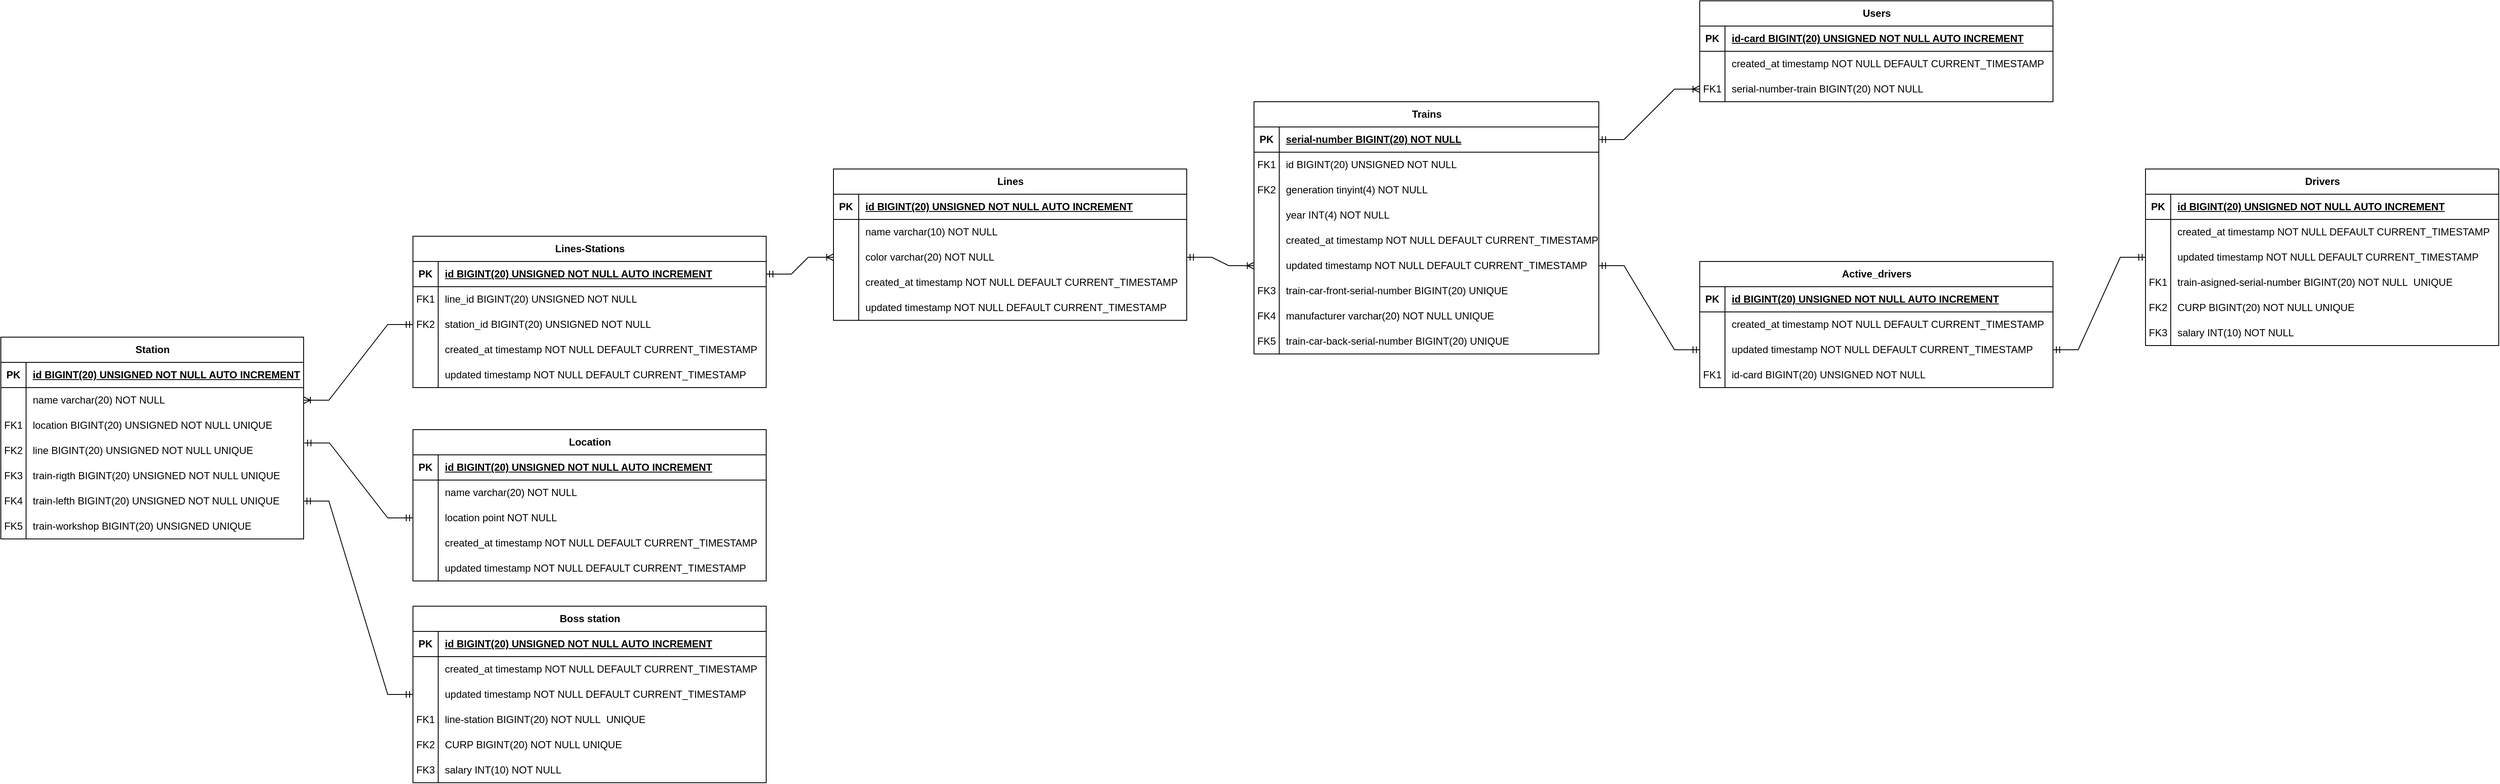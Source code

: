 <mxfile version="22.1.11" type="github">
  <diagram name="Page-1" id="wdFK_IeSSNGySFY0wnrP">
    <mxGraphModel dx="4647" dy="677" grid="1" gridSize="10" guides="1" tooltips="1" connect="1" arrows="1" fold="1" page="1" pageScale="1" pageWidth="850" pageHeight="1100" math="0" shadow="0">
      <root>
        <mxCell id="0" />
        <mxCell id="1" parent="0" />
        <mxCell id="CCKvn8itPLM0N_DN7as_-1" value="Lines" style="shape=table;startSize=30;container=1;collapsible=1;childLayout=tableLayout;fixedRows=1;rowLines=0;fontStyle=1;align=center;resizeLast=1;html=1;" parent="1" vertex="1">
          <mxGeometry x="-1720" y="210" width="420" height="180" as="geometry" />
        </mxCell>
        <mxCell id="CCKvn8itPLM0N_DN7as_-2" value="" style="shape=tableRow;horizontal=0;startSize=0;swimlaneHead=0;swimlaneBody=0;fillColor=none;collapsible=0;dropTarget=0;points=[[0,0.5],[1,0.5]];portConstraint=eastwest;top=0;left=0;right=0;bottom=1;" parent="CCKvn8itPLM0N_DN7as_-1" vertex="1">
          <mxGeometry y="30" width="420" height="30" as="geometry" />
        </mxCell>
        <mxCell id="CCKvn8itPLM0N_DN7as_-3" value="PK" style="shape=partialRectangle;connectable=0;fillColor=none;top=0;left=0;bottom=0;right=0;fontStyle=1;overflow=hidden;whiteSpace=wrap;html=1;" parent="CCKvn8itPLM0N_DN7as_-2" vertex="1">
          <mxGeometry width="30" height="30" as="geometry">
            <mxRectangle width="30" height="30" as="alternateBounds" />
          </mxGeometry>
        </mxCell>
        <mxCell id="CCKvn8itPLM0N_DN7as_-4" value="id BIGINT(20) UNSIGNED NOT NULL AUTO INCREMENT" style="shape=partialRectangle;connectable=0;fillColor=none;top=0;left=0;bottom=0;right=0;align=left;spacingLeft=6;fontStyle=5;overflow=hidden;whiteSpace=wrap;html=1;" parent="CCKvn8itPLM0N_DN7as_-2" vertex="1">
          <mxGeometry x="30" width="390" height="30" as="geometry">
            <mxRectangle width="390" height="30" as="alternateBounds" />
          </mxGeometry>
        </mxCell>
        <mxCell id="CCKvn8itPLM0N_DN7as_-5" value="" style="shape=tableRow;horizontal=0;startSize=0;swimlaneHead=0;swimlaneBody=0;fillColor=none;collapsible=0;dropTarget=0;points=[[0,0.5],[1,0.5]];portConstraint=eastwest;top=0;left=0;right=0;bottom=0;" parent="CCKvn8itPLM0N_DN7as_-1" vertex="1">
          <mxGeometry y="60" width="420" height="30" as="geometry" />
        </mxCell>
        <mxCell id="CCKvn8itPLM0N_DN7as_-6" value="" style="shape=partialRectangle;connectable=0;fillColor=none;top=0;left=0;bottom=0;right=0;editable=1;overflow=hidden;whiteSpace=wrap;html=1;" parent="CCKvn8itPLM0N_DN7as_-5" vertex="1">
          <mxGeometry width="30" height="30" as="geometry">
            <mxRectangle width="30" height="30" as="alternateBounds" />
          </mxGeometry>
        </mxCell>
        <mxCell id="CCKvn8itPLM0N_DN7as_-7" value="name varchar(10) NOT NULL" style="shape=partialRectangle;connectable=0;fillColor=none;top=0;left=0;bottom=0;right=0;align=left;spacingLeft=6;overflow=hidden;whiteSpace=wrap;html=1;" parent="CCKvn8itPLM0N_DN7as_-5" vertex="1">
          <mxGeometry x="30" width="390" height="30" as="geometry">
            <mxRectangle width="390" height="30" as="alternateBounds" />
          </mxGeometry>
        </mxCell>
        <mxCell id="CCKvn8itPLM0N_DN7as_-14" value="" style="shape=tableRow;horizontal=0;startSize=0;swimlaneHead=0;swimlaneBody=0;fillColor=none;collapsible=0;dropTarget=0;points=[[0,0.5],[1,0.5]];portConstraint=eastwest;top=0;left=0;right=0;bottom=0;" parent="CCKvn8itPLM0N_DN7as_-1" vertex="1">
          <mxGeometry y="90" width="420" height="30" as="geometry" />
        </mxCell>
        <mxCell id="CCKvn8itPLM0N_DN7as_-15" value="" style="shape=partialRectangle;connectable=0;fillColor=none;top=0;left=0;bottom=0;right=0;editable=1;overflow=hidden;whiteSpace=wrap;html=1;" parent="CCKvn8itPLM0N_DN7as_-14" vertex="1">
          <mxGeometry width="30" height="30" as="geometry">
            <mxRectangle width="30" height="30" as="alternateBounds" />
          </mxGeometry>
        </mxCell>
        <mxCell id="CCKvn8itPLM0N_DN7as_-16" value="color varchar(20) NOT NULL" style="shape=partialRectangle;connectable=0;fillColor=none;top=0;left=0;bottom=0;right=0;align=left;spacingLeft=6;overflow=hidden;whiteSpace=wrap;html=1;" parent="CCKvn8itPLM0N_DN7as_-14" vertex="1">
          <mxGeometry x="30" width="390" height="30" as="geometry">
            <mxRectangle width="390" height="30" as="alternateBounds" />
          </mxGeometry>
        </mxCell>
        <mxCell id="CCKvn8itPLM0N_DN7as_-17" value="" style="shape=tableRow;horizontal=0;startSize=0;swimlaneHead=0;swimlaneBody=0;fillColor=none;collapsible=0;dropTarget=0;points=[[0,0.5],[1,0.5]];portConstraint=eastwest;top=0;left=0;right=0;bottom=0;" parent="CCKvn8itPLM0N_DN7as_-1" vertex="1">
          <mxGeometry y="120" width="420" height="30" as="geometry" />
        </mxCell>
        <mxCell id="CCKvn8itPLM0N_DN7as_-18" value="" style="shape=partialRectangle;connectable=0;fillColor=none;top=0;left=0;bottom=0;right=0;editable=1;overflow=hidden;whiteSpace=wrap;html=1;" parent="CCKvn8itPLM0N_DN7as_-17" vertex="1">
          <mxGeometry width="30" height="30" as="geometry">
            <mxRectangle width="30" height="30" as="alternateBounds" />
          </mxGeometry>
        </mxCell>
        <mxCell id="CCKvn8itPLM0N_DN7as_-19" value="created_at timestamp NOT NULL DEFAULT CURRENT_TIMESTAMP" style="shape=partialRectangle;connectable=0;fillColor=none;top=0;left=0;bottom=0;right=0;align=left;spacingLeft=6;overflow=hidden;whiteSpace=wrap;html=1;" parent="CCKvn8itPLM0N_DN7as_-17" vertex="1">
          <mxGeometry x="30" width="390" height="30" as="geometry">
            <mxRectangle width="390" height="30" as="alternateBounds" />
          </mxGeometry>
        </mxCell>
        <mxCell id="CCKvn8itPLM0N_DN7as_-20" value="" style="shape=tableRow;horizontal=0;startSize=0;swimlaneHead=0;swimlaneBody=0;fillColor=none;collapsible=0;dropTarget=0;points=[[0,0.5],[1,0.5]];portConstraint=eastwest;top=0;left=0;right=0;bottom=0;" parent="CCKvn8itPLM0N_DN7as_-1" vertex="1">
          <mxGeometry y="150" width="420" height="30" as="geometry" />
        </mxCell>
        <mxCell id="CCKvn8itPLM0N_DN7as_-21" value="" style="shape=partialRectangle;connectable=0;fillColor=none;top=0;left=0;bottom=0;right=0;editable=1;overflow=hidden;whiteSpace=wrap;html=1;" parent="CCKvn8itPLM0N_DN7as_-20" vertex="1">
          <mxGeometry width="30" height="30" as="geometry">
            <mxRectangle width="30" height="30" as="alternateBounds" />
          </mxGeometry>
        </mxCell>
        <mxCell id="CCKvn8itPLM0N_DN7as_-22" value="updated timestamp NOT NULL DEFAULT CURRENT_TIMESTAMP" style="shape=partialRectangle;connectable=0;fillColor=none;top=0;left=0;bottom=0;right=0;align=left;spacingLeft=6;overflow=hidden;whiteSpace=wrap;html=1;" parent="CCKvn8itPLM0N_DN7as_-20" vertex="1">
          <mxGeometry x="30" width="390" height="30" as="geometry">
            <mxRectangle width="390" height="30" as="alternateBounds" />
          </mxGeometry>
        </mxCell>
        <mxCell id="CCKvn8itPLM0N_DN7as_-23" value="Trains" style="shape=table;startSize=30;container=1;collapsible=1;childLayout=tableLayout;fixedRows=1;rowLines=0;fontStyle=1;align=center;resizeLast=1;html=1;" parent="1" vertex="1">
          <mxGeometry x="-1220" y="130" width="410" height="300" as="geometry" />
        </mxCell>
        <mxCell id="CCKvn8itPLM0N_DN7as_-24" value="" style="shape=tableRow;horizontal=0;startSize=0;swimlaneHead=0;swimlaneBody=0;fillColor=none;collapsible=0;dropTarget=0;points=[[0,0.5],[1,0.5]];portConstraint=eastwest;top=0;left=0;right=0;bottom=1;" parent="CCKvn8itPLM0N_DN7as_-23" vertex="1">
          <mxGeometry y="30" width="410" height="30" as="geometry" />
        </mxCell>
        <mxCell id="CCKvn8itPLM0N_DN7as_-25" value="PK" style="shape=partialRectangle;connectable=0;fillColor=none;top=0;left=0;bottom=0;right=0;fontStyle=1;overflow=hidden;whiteSpace=wrap;html=1;" parent="CCKvn8itPLM0N_DN7as_-24" vertex="1">
          <mxGeometry width="30" height="30" as="geometry">
            <mxRectangle width="30" height="30" as="alternateBounds" />
          </mxGeometry>
        </mxCell>
        <mxCell id="CCKvn8itPLM0N_DN7as_-26" value="serial-number BIGINT(20) NOT NULL" style="shape=partialRectangle;connectable=0;fillColor=none;top=0;left=0;bottom=0;right=0;align=left;spacingLeft=6;fontStyle=5;overflow=hidden;whiteSpace=wrap;html=1;" parent="CCKvn8itPLM0N_DN7as_-24" vertex="1">
          <mxGeometry x="30" width="380" height="30" as="geometry">
            <mxRectangle width="380" height="30" as="alternateBounds" />
          </mxGeometry>
        </mxCell>
        <mxCell id="CCKvn8itPLM0N_DN7as_-27" value="" style="shape=tableRow;horizontal=0;startSize=0;swimlaneHead=0;swimlaneBody=0;fillColor=none;collapsible=0;dropTarget=0;points=[[0,0.5],[1,0.5]];portConstraint=eastwest;top=0;left=0;right=0;bottom=0;" parent="CCKvn8itPLM0N_DN7as_-23" vertex="1">
          <mxGeometry y="60" width="410" height="30" as="geometry" />
        </mxCell>
        <mxCell id="CCKvn8itPLM0N_DN7as_-28" value="FK1" style="shape=partialRectangle;connectable=0;fillColor=none;top=0;left=0;bottom=0;right=0;editable=1;overflow=hidden;whiteSpace=wrap;html=1;" parent="CCKvn8itPLM0N_DN7as_-27" vertex="1">
          <mxGeometry width="30" height="30" as="geometry">
            <mxRectangle width="30" height="30" as="alternateBounds" />
          </mxGeometry>
        </mxCell>
        <mxCell id="CCKvn8itPLM0N_DN7as_-29" value="id BIGINT(20) UNSIGNED NOT NULL" style="shape=partialRectangle;connectable=0;fillColor=none;top=0;left=0;bottom=0;right=0;align=left;spacingLeft=6;overflow=hidden;whiteSpace=wrap;html=1;" parent="CCKvn8itPLM0N_DN7as_-27" vertex="1">
          <mxGeometry x="30" width="380" height="30" as="geometry">
            <mxRectangle width="380" height="30" as="alternateBounds" />
          </mxGeometry>
        </mxCell>
        <mxCell id="CCKvn8itPLM0N_DN7as_-30" value="" style="shape=tableRow;horizontal=0;startSize=0;swimlaneHead=0;swimlaneBody=0;fillColor=none;collapsible=0;dropTarget=0;points=[[0,0.5],[1,0.5]];portConstraint=eastwest;top=0;left=0;right=0;bottom=0;" parent="CCKvn8itPLM0N_DN7as_-23" vertex="1">
          <mxGeometry y="90" width="410" height="30" as="geometry" />
        </mxCell>
        <mxCell id="CCKvn8itPLM0N_DN7as_-31" value="FK2" style="shape=partialRectangle;connectable=0;fillColor=none;top=0;left=0;bottom=0;right=0;editable=1;overflow=hidden;whiteSpace=wrap;html=1;" parent="CCKvn8itPLM0N_DN7as_-30" vertex="1">
          <mxGeometry width="30" height="30" as="geometry">
            <mxRectangle width="30" height="30" as="alternateBounds" />
          </mxGeometry>
        </mxCell>
        <mxCell id="CCKvn8itPLM0N_DN7as_-32" value="generation tinyint(4) NOT NULL" style="shape=partialRectangle;connectable=0;fillColor=none;top=0;left=0;bottom=0;right=0;align=left;spacingLeft=6;overflow=hidden;whiteSpace=wrap;html=1;" parent="CCKvn8itPLM0N_DN7as_-30" vertex="1">
          <mxGeometry x="30" width="380" height="30" as="geometry">
            <mxRectangle width="380" height="30" as="alternateBounds" />
          </mxGeometry>
        </mxCell>
        <mxCell id="CCKvn8itPLM0N_DN7as_-33" value="" style="shape=tableRow;horizontal=0;startSize=0;swimlaneHead=0;swimlaneBody=0;fillColor=none;collapsible=0;dropTarget=0;points=[[0,0.5],[1,0.5]];portConstraint=eastwest;top=0;left=0;right=0;bottom=0;" parent="CCKvn8itPLM0N_DN7as_-23" vertex="1">
          <mxGeometry y="120" width="410" height="30" as="geometry" />
        </mxCell>
        <mxCell id="CCKvn8itPLM0N_DN7as_-34" value="" style="shape=partialRectangle;connectable=0;fillColor=none;top=0;left=0;bottom=0;right=0;editable=1;overflow=hidden;whiteSpace=wrap;html=1;" parent="CCKvn8itPLM0N_DN7as_-33" vertex="1">
          <mxGeometry width="30" height="30" as="geometry">
            <mxRectangle width="30" height="30" as="alternateBounds" />
          </mxGeometry>
        </mxCell>
        <mxCell id="CCKvn8itPLM0N_DN7as_-35" value="year INT(4) NOT NULL" style="shape=partialRectangle;connectable=0;fillColor=none;top=0;left=0;bottom=0;right=0;align=left;spacingLeft=6;overflow=hidden;whiteSpace=wrap;html=1;" parent="CCKvn8itPLM0N_DN7as_-33" vertex="1">
          <mxGeometry x="30" width="380" height="30" as="geometry">
            <mxRectangle width="380" height="30" as="alternateBounds" />
          </mxGeometry>
        </mxCell>
        <mxCell id="CCKvn8itPLM0N_DN7as_-36" value="" style="shape=tableRow;horizontal=0;startSize=0;swimlaneHead=0;swimlaneBody=0;fillColor=none;collapsible=0;dropTarget=0;points=[[0,0.5],[1,0.5]];portConstraint=eastwest;top=0;left=0;right=0;bottom=0;" parent="CCKvn8itPLM0N_DN7as_-23" vertex="1">
          <mxGeometry y="150" width="410" height="30" as="geometry" />
        </mxCell>
        <mxCell id="CCKvn8itPLM0N_DN7as_-37" value="" style="shape=partialRectangle;connectable=0;fillColor=none;top=0;left=0;bottom=0;right=0;editable=1;overflow=hidden;whiteSpace=wrap;html=1;" parent="CCKvn8itPLM0N_DN7as_-36" vertex="1">
          <mxGeometry width="30" height="30" as="geometry">
            <mxRectangle width="30" height="30" as="alternateBounds" />
          </mxGeometry>
        </mxCell>
        <mxCell id="CCKvn8itPLM0N_DN7as_-38" value="created_at timestamp NOT NULL DEFAULT CURRENT_TIMESTAMP" style="shape=partialRectangle;connectable=0;fillColor=none;top=0;left=0;bottom=0;right=0;align=left;spacingLeft=6;overflow=hidden;whiteSpace=wrap;html=1;" parent="CCKvn8itPLM0N_DN7as_-36" vertex="1">
          <mxGeometry x="30" width="380" height="30" as="geometry">
            <mxRectangle width="380" height="30" as="alternateBounds" />
          </mxGeometry>
        </mxCell>
        <mxCell id="CCKvn8itPLM0N_DN7as_-39" value="" style="shape=tableRow;horizontal=0;startSize=0;swimlaneHead=0;swimlaneBody=0;fillColor=none;collapsible=0;dropTarget=0;points=[[0,0.5],[1,0.5]];portConstraint=eastwest;top=0;left=0;right=0;bottom=0;" parent="CCKvn8itPLM0N_DN7as_-23" vertex="1">
          <mxGeometry y="180" width="410" height="30" as="geometry" />
        </mxCell>
        <mxCell id="CCKvn8itPLM0N_DN7as_-40" value="" style="shape=partialRectangle;connectable=0;fillColor=none;top=0;left=0;bottom=0;right=0;editable=1;overflow=hidden;whiteSpace=wrap;html=1;" parent="CCKvn8itPLM0N_DN7as_-39" vertex="1">
          <mxGeometry width="30" height="30" as="geometry">
            <mxRectangle width="30" height="30" as="alternateBounds" />
          </mxGeometry>
        </mxCell>
        <mxCell id="CCKvn8itPLM0N_DN7as_-41" value="&lt;span style=&quot;color: rgb(0, 0, 0); font-family: Helvetica; font-size: 12px; font-style: normal; font-variant-ligatures: normal; font-variant-caps: normal; font-weight: 400; letter-spacing: normal; orphans: 2; text-align: left; text-indent: 0px; text-transform: none; widows: 2; word-spacing: 0px; -webkit-text-stroke-width: 0px; background-color: rgb(251, 251, 251); text-decoration-thickness: initial; text-decoration-style: initial; text-decoration-color: initial; float: none; display: inline !important;&quot;&gt;updated timestamp NOT NULL DEFAULT CURRENT_TIMESTAMP&lt;/span&gt;" style="shape=partialRectangle;connectable=0;fillColor=none;top=0;left=0;bottom=0;right=0;align=left;spacingLeft=6;overflow=hidden;whiteSpace=wrap;html=1;" parent="CCKvn8itPLM0N_DN7as_-39" vertex="1">
          <mxGeometry x="30" width="380" height="30" as="geometry">
            <mxRectangle width="380" height="30" as="alternateBounds" />
          </mxGeometry>
        </mxCell>
        <mxCell id="CCKvn8itPLM0N_DN7as_-42" value="" style="shape=tableRow;horizontal=0;startSize=0;swimlaneHead=0;swimlaneBody=0;fillColor=none;collapsible=0;dropTarget=0;points=[[0,0.5],[1,0.5]];portConstraint=eastwest;top=0;left=0;right=0;bottom=0;" parent="CCKvn8itPLM0N_DN7as_-23" vertex="1">
          <mxGeometry y="210" width="410" height="30" as="geometry" />
        </mxCell>
        <mxCell id="CCKvn8itPLM0N_DN7as_-43" value="FK3" style="shape=partialRectangle;connectable=0;fillColor=none;top=0;left=0;bottom=0;right=0;editable=1;overflow=hidden;whiteSpace=wrap;html=1;" parent="CCKvn8itPLM0N_DN7as_-42" vertex="1">
          <mxGeometry width="30" height="30" as="geometry">
            <mxRectangle width="30" height="30" as="alternateBounds" />
          </mxGeometry>
        </mxCell>
        <mxCell id="CCKvn8itPLM0N_DN7as_-44" value="train-car-front-serial-number BIGINT(20) UNIQUE" style="shape=partialRectangle;connectable=0;fillColor=none;top=0;left=0;bottom=0;right=0;align=left;spacingLeft=6;overflow=hidden;whiteSpace=wrap;html=1;" parent="CCKvn8itPLM0N_DN7as_-42" vertex="1">
          <mxGeometry x="30" width="380" height="30" as="geometry">
            <mxRectangle width="380" height="30" as="alternateBounds" />
          </mxGeometry>
        </mxCell>
        <mxCell id="CCKvn8itPLM0N_DN7as_-45" value="" style="shape=tableRow;horizontal=0;startSize=0;swimlaneHead=0;swimlaneBody=0;fillColor=none;collapsible=0;dropTarget=0;points=[[0,0.5],[1,0.5]];portConstraint=eastwest;top=0;left=0;right=0;bottom=0;" parent="CCKvn8itPLM0N_DN7as_-23" vertex="1">
          <mxGeometry y="240" width="410" height="30" as="geometry" />
        </mxCell>
        <mxCell id="CCKvn8itPLM0N_DN7as_-46" value="FK4" style="shape=partialRectangle;connectable=0;fillColor=none;top=0;left=0;bottom=0;right=0;editable=1;overflow=hidden;whiteSpace=wrap;html=1;" parent="CCKvn8itPLM0N_DN7as_-45" vertex="1">
          <mxGeometry width="30" height="30" as="geometry">
            <mxRectangle width="30" height="30" as="alternateBounds" />
          </mxGeometry>
        </mxCell>
        <mxCell id="CCKvn8itPLM0N_DN7as_-47" value="manufacturer varchar(20) NOT NULL UNIQUE" style="shape=partialRectangle;connectable=0;fillColor=none;top=0;left=0;bottom=0;right=0;align=left;spacingLeft=6;overflow=hidden;whiteSpace=wrap;html=1;" parent="CCKvn8itPLM0N_DN7as_-45" vertex="1">
          <mxGeometry x="30" width="380" height="30" as="geometry">
            <mxRectangle width="380" height="30" as="alternateBounds" />
          </mxGeometry>
        </mxCell>
        <mxCell id="CCKvn8itPLM0N_DN7as_-48" value="" style="shape=tableRow;horizontal=0;startSize=0;swimlaneHead=0;swimlaneBody=0;fillColor=none;collapsible=0;dropTarget=0;points=[[0,0.5],[1,0.5]];portConstraint=eastwest;top=0;left=0;right=0;bottom=0;" parent="CCKvn8itPLM0N_DN7as_-23" vertex="1">
          <mxGeometry y="270" width="410" height="30" as="geometry" />
        </mxCell>
        <mxCell id="CCKvn8itPLM0N_DN7as_-49" value="FK5" style="shape=partialRectangle;connectable=0;fillColor=none;top=0;left=0;bottom=0;right=0;editable=1;overflow=hidden;whiteSpace=wrap;html=1;" parent="CCKvn8itPLM0N_DN7as_-48" vertex="1">
          <mxGeometry width="30" height="30" as="geometry">
            <mxRectangle width="30" height="30" as="alternateBounds" />
          </mxGeometry>
        </mxCell>
        <mxCell id="CCKvn8itPLM0N_DN7as_-50" value="train-car-back-serial-number BIGINT(20) UNIQUE" style="shape=partialRectangle;connectable=0;fillColor=none;top=0;left=0;bottom=0;right=0;align=left;spacingLeft=6;overflow=hidden;whiteSpace=wrap;html=1;" parent="CCKvn8itPLM0N_DN7as_-48" vertex="1">
          <mxGeometry x="30" width="380" height="30" as="geometry">
            <mxRectangle width="380" height="30" as="alternateBounds" />
          </mxGeometry>
        </mxCell>
        <mxCell id="fNmLsu_ex6WCWc8lqePS-1" value="Users" style="shape=table;startSize=30;container=1;collapsible=1;childLayout=tableLayout;fixedRows=1;rowLines=0;fontStyle=1;align=center;resizeLast=1;html=1;" parent="1" vertex="1">
          <mxGeometry x="-690" y="10" width="420" height="120" as="geometry" />
        </mxCell>
        <mxCell id="fNmLsu_ex6WCWc8lqePS-2" value="" style="shape=tableRow;horizontal=0;startSize=0;swimlaneHead=0;swimlaneBody=0;fillColor=none;collapsible=0;dropTarget=0;points=[[0,0.5],[1,0.5]];portConstraint=eastwest;top=0;left=0;right=0;bottom=1;" parent="fNmLsu_ex6WCWc8lqePS-1" vertex="1">
          <mxGeometry y="30" width="420" height="30" as="geometry" />
        </mxCell>
        <mxCell id="fNmLsu_ex6WCWc8lqePS-3" value="PK" style="shape=partialRectangle;connectable=0;fillColor=none;top=0;left=0;bottom=0;right=0;fontStyle=1;overflow=hidden;whiteSpace=wrap;html=1;" parent="fNmLsu_ex6WCWc8lqePS-2" vertex="1">
          <mxGeometry width="30" height="30" as="geometry">
            <mxRectangle width="30" height="30" as="alternateBounds" />
          </mxGeometry>
        </mxCell>
        <mxCell id="fNmLsu_ex6WCWc8lqePS-4" value="id-card BIGINT(20) UNSIGNED NOT NULL AUTO INCREMENT" style="shape=partialRectangle;connectable=0;fillColor=none;top=0;left=0;bottom=0;right=0;align=left;spacingLeft=6;fontStyle=5;overflow=hidden;whiteSpace=wrap;html=1;" parent="fNmLsu_ex6WCWc8lqePS-2" vertex="1">
          <mxGeometry x="30" width="390" height="30" as="geometry">
            <mxRectangle width="390" height="30" as="alternateBounds" />
          </mxGeometry>
        </mxCell>
        <mxCell id="fNmLsu_ex6WCWc8lqePS-11" value="" style="shape=tableRow;horizontal=0;startSize=0;swimlaneHead=0;swimlaneBody=0;fillColor=none;collapsible=0;dropTarget=0;points=[[0,0.5],[1,0.5]];portConstraint=eastwest;top=0;left=0;right=0;bottom=0;" parent="fNmLsu_ex6WCWc8lqePS-1" vertex="1">
          <mxGeometry y="60" width="420" height="30" as="geometry" />
        </mxCell>
        <mxCell id="fNmLsu_ex6WCWc8lqePS-12" value="" style="shape=partialRectangle;connectable=0;fillColor=none;top=0;left=0;bottom=0;right=0;editable=1;overflow=hidden;whiteSpace=wrap;html=1;" parent="fNmLsu_ex6WCWc8lqePS-11" vertex="1">
          <mxGeometry width="30" height="30" as="geometry">
            <mxRectangle width="30" height="30" as="alternateBounds" />
          </mxGeometry>
        </mxCell>
        <mxCell id="fNmLsu_ex6WCWc8lqePS-13" value="created_at timestamp NOT NULL DEFAULT CURRENT_TIMESTAMP" style="shape=partialRectangle;connectable=0;fillColor=none;top=0;left=0;bottom=0;right=0;align=left;spacingLeft=6;overflow=hidden;whiteSpace=wrap;html=1;" parent="fNmLsu_ex6WCWc8lqePS-11" vertex="1">
          <mxGeometry x="30" width="390" height="30" as="geometry">
            <mxRectangle width="390" height="30" as="alternateBounds" />
          </mxGeometry>
        </mxCell>
        <mxCell id="4VE2W9vEq2McsJMpfAFi-2" value="" style="shape=tableRow;horizontal=0;startSize=0;swimlaneHead=0;swimlaneBody=0;fillColor=none;collapsible=0;dropTarget=0;points=[[0,0.5],[1,0.5]];portConstraint=eastwest;top=0;left=0;right=0;bottom=0;" vertex="1" parent="fNmLsu_ex6WCWc8lqePS-1">
          <mxGeometry y="90" width="420" height="30" as="geometry" />
        </mxCell>
        <mxCell id="4VE2W9vEq2McsJMpfAFi-3" value="FK1" style="shape=partialRectangle;connectable=0;fillColor=none;top=0;left=0;bottom=0;right=0;editable=1;overflow=hidden;whiteSpace=wrap;html=1;" vertex="1" parent="4VE2W9vEq2McsJMpfAFi-2">
          <mxGeometry width="30" height="30" as="geometry">
            <mxRectangle width="30" height="30" as="alternateBounds" />
          </mxGeometry>
        </mxCell>
        <mxCell id="4VE2W9vEq2McsJMpfAFi-4" value="serial-number-train BIGINT(20) NOT NULL" style="shape=partialRectangle;connectable=0;fillColor=none;top=0;left=0;bottom=0;right=0;align=left;spacingLeft=6;overflow=hidden;whiteSpace=wrap;html=1;" vertex="1" parent="4VE2W9vEq2McsJMpfAFi-2">
          <mxGeometry x="30" width="390" height="30" as="geometry">
            <mxRectangle width="390" height="30" as="alternateBounds" />
          </mxGeometry>
        </mxCell>
        <mxCell id="fNmLsu_ex6WCWc8lqePS-17" value="Drivers" style="shape=table;startSize=30;container=1;collapsible=1;childLayout=tableLayout;fixedRows=1;rowLines=0;fontStyle=1;align=center;resizeLast=1;html=1;" parent="1" vertex="1">
          <mxGeometry x="-160" y="210" width="420" height="210" as="geometry" />
        </mxCell>
        <mxCell id="fNmLsu_ex6WCWc8lqePS-18" value="" style="shape=tableRow;horizontal=0;startSize=0;swimlaneHead=0;swimlaneBody=0;fillColor=none;collapsible=0;dropTarget=0;points=[[0,0.5],[1,0.5]];portConstraint=eastwest;top=0;left=0;right=0;bottom=1;" parent="fNmLsu_ex6WCWc8lqePS-17" vertex="1">
          <mxGeometry y="30" width="420" height="30" as="geometry" />
        </mxCell>
        <mxCell id="fNmLsu_ex6WCWc8lqePS-19" value="PK" style="shape=partialRectangle;connectable=0;fillColor=none;top=0;left=0;bottom=0;right=0;fontStyle=1;overflow=hidden;whiteSpace=wrap;html=1;" parent="fNmLsu_ex6WCWc8lqePS-18" vertex="1">
          <mxGeometry width="30" height="30" as="geometry">
            <mxRectangle width="30" height="30" as="alternateBounds" />
          </mxGeometry>
        </mxCell>
        <mxCell id="fNmLsu_ex6WCWc8lqePS-20" value="id BIGINT(20) UNSIGNED NOT NULL AUTO INCREMENT" style="shape=partialRectangle;connectable=0;fillColor=none;top=0;left=0;bottom=0;right=0;align=left;spacingLeft=6;fontStyle=5;overflow=hidden;whiteSpace=wrap;html=1;" parent="fNmLsu_ex6WCWc8lqePS-18" vertex="1">
          <mxGeometry x="30" width="390" height="30" as="geometry">
            <mxRectangle width="390" height="30" as="alternateBounds" />
          </mxGeometry>
        </mxCell>
        <mxCell id="fNmLsu_ex6WCWc8lqePS-21" value="" style="shape=tableRow;horizontal=0;startSize=0;swimlaneHead=0;swimlaneBody=0;fillColor=none;collapsible=0;dropTarget=0;points=[[0,0.5],[1,0.5]];portConstraint=eastwest;top=0;left=0;right=0;bottom=0;" parent="fNmLsu_ex6WCWc8lqePS-17" vertex="1">
          <mxGeometry y="60" width="420" height="30" as="geometry" />
        </mxCell>
        <mxCell id="fNmLsu_ex6WCWc8lqePS-22" value="" style="shape=partialRectangle;connectable=0;fillColor=none;top=0;left=0;bottom=0;right=0;editable=1;overflow=hidden;whiteSpace=wrap;html=1;" parent="fNmLsu_ex6WCWc8lqePS-21" vertex="1">
          <mxGeometry width="30" height="30" as="geometry">
            <mxRectangle width="30" height="30" as="alternateBounds" />
          </mxGeometry>
        </mxCell>
        <mxCell id="fNmLsu_ex6WCWc8lqePS-23" value="created_at timestamp NOT NULL DEFAULT CURRENT_TIMESTAMP" style="shape=partialRectangle;connectable=0;fillColor=none;top=0;left=0;bottom=0;right=0;align=left;spacingLeft=6;overflow=hidden;whiteSpace=wrap;html=1;" parent="fNmLsu_ex6WCWc8lqePS-21" vertex="1">
          <mxGeometry x="30" width="390" height="30" as="geometry">
            <mxRectangle width="390" height="30" as="alternateBounds" />
          </mxGeometry>
        </mxCell>
        <mxCell id="fNmLsu_ex6WCWc8lqePS-24" value="" style="shape=tableRow;horizontal=0;startSize=0;swimlaneHead=0;swimlaneBody=0;fillColor=none;collapsible=0;dropTarget=0;points=[[0,0.5],[1,0.5]];portConstraint=eastwest;top=0;left=0;right=0;bottom=0;" parent="fNmLsu_ex6WCWc8lqePS-17" vertex="1">
          <mxGeometry y="90" width="420" height="30" as="geometry" />
        </mxCell>
        <mxCell id="fNmLsu_ex6WCWc8lqePS-25" value="" style="shape=partialRectangle;connectable=0;fillColor=none;top=0;left=0;bottom=0;right=0;editable=1;overflow=hidden;whiteSpace=wrap;html=1;" parent="fNmLsu_ex6WCWc8lqePS-24" vertex="1">
          <mxGeometry width="30" height="30" as="geometry">
            <mxRectangle width="30" height="30" as="alternateBounds" />
          </mxGeometry>
        </mxCell>
        <mxCell id="fNmLsu_ex6WCWc8lqePS-26" value="updated timestamp NOT NULL DEFAULT CURRENT_TIMESTAMP" style="shape=partialRectangle;connectable=0;fillColor=none;top=0;left=0;bottom=0;right=0;align=left;spacingLeft=6;overflow=hidden;whiteSpace=wrap;html=1;" parent="fNmLsu_ex6WCWc8lqePS-24" vertex="1">
          <mxGeometry x="30" width="390" height="30" as="geometry">
            <mxRectangle width="390" height="30" as="alternateBounds" />
          </mxGeometry>
        </mxCell>
        <mxCell id="fNmLsu_ex6WCWc8lqePS-27" value="" style="shape=tableRow;horizontal=0;startSize=0;swimlaneHead=0;swimlaneBody=0;fillColor=none;collapsible=0;dropTarget=0;points=[[0,0.5],[1,0.5]];portConstraint=eastwest;top=0;left=0;right=0;bottom=0;" parent="fNmLsu_ex6WCWc8lqePS-17" vertex="1">
          <mxGeometry y="120" width="420" height="30" as="geometry" />
        </mxCell>
        <mxCell id="fNmLsu_ex6WCWc8lqePS-28" value="FK1" style="shape=partialRectangle;connectable=0;fillColor=none;top=0;left=0;bottom=0;right=0;editable=1;overflow=hidden;whiteSpace=wrap;html=1;" parent="fNmLsu_ex6WCWc8lqePS-27" vertex="1">
          <mxGeometry width="30" height="30" as="geometry">
            <mxRectangle width="30" height="30" as="alternateBounds" />
          </mxGeometry>
        </mxCell>
        <mxCell id="fNmLsu_ex6WCWc8lqePS-29" value="train-asigned-serial-number BIGINT(20) NOT NULL&amp;nbsp;&amp;nbsp;UNIQUE" style="shape=partialRectangle;connectable=0;fillColor=none;top=0;left=0;bottom=0;right=0;align=left;spacingLeft=6;overflow=hidden;whiteSpace=wrap;html=1;" parent="fNmLsu_ex6WCWc8lqePS-27" vertex="1">
          <mxGeometry x="30" width="390" height="30" as="geometry">
            <mxRectangle width="390" height="30" as="alternateBounds" />
          </mxGeometry>
        </mxCell>
        <mxCell id="fNmLsu_ex6WCWc8lqePS-30" value="" style="shape=tableRow;horizontal=0;startSize=0;swimlaneHead=0;swimlaneBody=0;fillColor=none;collapsible=0;dropTarget=0;points=[[0,0.5],[1,0.5]];portConstraint=eastwest;top=0;left=0;right=0;bottom=0;" parent="fNmLsu_ex6WCWc8lqePS-17" vertex="1">
          <mxGeometry y="150" width="420" height="30" as="geometry" />
        </mxCell>
        <mxCell id="fNmLsu_ex6WCWc8lqePS-31" value="FK2" style="shape=partialRectangle;connectable=0;fillColor=none;top=0;left=0;bottom=0;right=0;editable=1;overflow=hidden;whiteSpace=wrap;html=1;" parent="fNmLsu_ex6WCWc8lqePS-30" vertex="1">
          <mxGeometry width="30" height="30" as="geometry">
            <mxRectangle width="30" height="30" as="alternateBounds" />
          </mxGeometry>
        </mxCell>
        <mxCell id="fNmLsu_ex6WCWc8lqePS-32" value="CURP BIGINT(20) NOT NULL UNIQUE" style="shape=partialRectangle;connectable=0;fillColor=none;top=0;left=0;bottom=0;right=0;align=left;spacingLeft=6;overflow=hidden;whiteSpace=wrap;html=1;" parent="fNmLsu_ex6WCWc8lqePS-30" vertex="1">
          <mxGeometry x="30" width="390" height="30" as="geometry">
            <mxRectangle width="390" height="30" as="alternateBounds" />
          </mxGeometry>
        </mxCell>
        <mxCell id="fNmLsu_ex6WCWc8lqePS-65" value="" style="shape=tableRow;horizontal=0;startSize=0;swimlaneHead=0;swimlaneBody=0;fillColor=none;collapsible=0;dropTarget=0;points=[[0,0.5],[1,0.5]];portConstraint=eastwest;top=0;left=0;right=0;bottom=0;" parent="fNmLsu_ex6WCWc8lqePS-17" vertex="1">
          <mxGeometry y="180" width="420" height="30" as="geometry" />
        </mxCell>
        <mxCell id="fNmLsu_ex6WCWc8lqePS-66" value="FK3" style="shape=partialRectangle;connectable=0;fillColor=none;top=0;left=0;bottom=0;right=0;editable=1;overflow=hidden;whiteSpace=wrap;html=1;" parent="fNmLsu_ex6WCWc8lqePS-65" vertex="1">
          <mxGeometry width="30" height="30" as="geometry">
            <mxRectangle width="30" height="30" as="alternateBounds" />
          </mxGeometry>
        </mxCell>
        <mxCell id="fNmLsu_ex6WCWc8lqePS-67" value="salary INT(10) NOT NULL" style="shape=partialRectangle;connectable=0;fillColor=none;top=0;left=0;bottom=0;right=0;align=left;spacingLeft=6;overflow=hidden;whiteSpace=wrap;html=1;" parent="fNmLsu_ex6WCWc8lqePS-65" vertex="1">
          <mxGeometry x="30" width="390" height="30" as="geometry">
            <mxRectangle width="390" height="30" as="alternateBounds" />
          </mxGeometry>
        </mxCell>
        <mxCell id="fNmLsu_ex6WCWc8lqePS-33" value="Location" style="shape=table;startSize=30;container=1;collapsible=1;childLayout=tableLayout;fixedRows=1;rowLines=0;fontStyle=1;align=center;resizeLast=1;html=1;" parent="1" vertex="1">
          <mxGeometry x="-2220" y="520" width="420" height="180" as="geometry" />
        </mxCell>
        <mxCell id="fNmLsu_ex6WCWc8lqePS-34" value="" style="shape=tableRow;horizontal=0;startSize=0;swimlaneHead=0;swimlaneBody=0;fillColor=none;collapsible=0;dropTarget=0;points=[[0,0.5],[1,0.5]];portConstraint=eastwest;top=0;left=0;right=0;bottom=1;" parent="fNmLsu_ex6WCWc8lqePS-33" vertex="1">
          <mxGeometry y="30" width="420" height="30" as="geometry" />
        </mxCell>
        <mxCell id="fNmLsu_ex6WCWc8lqePS-35" value="PK" style="shape=partialRectangle;connectable=0;fillColor=none;top=0;left=0;bottom=0;right=0;fontStyle=1;overflow=hidden;whiteSpace=wrap;html=1;" parent="fNmLsu_ex6WCWc8lqePS-34" vertex="1">
          <mxGeometry width="30" height="30" as="geometry">
            <mxRectangle width="30" height="30" as="alternateBounds" />
          </mxGeometry>
        </mxCell>
        <mxCell id="fNmLsu_ex6WCWc8lqePS-36" value="id BIGINT(20) UNSIGNED NOT NULL AUTO INCREMENT" style="shape=partialRectangle;connectable=0;fillColor=none;top=0;left=0;bottom=0;right=0;align=left;spacingLeft=6;fontStyle=5;overflow=hidden;whiteSpace=wrap;html=1;" parent="fNmLsu_ex6WCWc8lqePS-34" vertex="1">
          <mxGeometry x="30" width="390" height="30" as="geometry">
            <mxRectangle width="390" height="30" as="alternateBounds" />
          </mxGeometry>
        </mxCell>
        <mxCell id="fNmLsu_ex6WCWc8lqePS-37" value="" style="shape=tableRow;horizontal=0;startSize=0;swimlaneHead=0;swimlaneBody=0;fillColor=none;collapsible=0;dropTarget=0;points=[[0,0.5],[1,0.5]];portConstraint=eastwest;top=0;left=0;right=0;bottom=0;" parent="fNmLsu_ex6WCWc8lqePS-33" vertex="1">
          <mxGeometry y="60" width="420" height="30" as="geometry" />
        </mxCell>
        <mxCell id="fNmLsu_ex6WCWc8lqePS-38" value="" style="shape=partialRectangle;connectable=0;fillColor=none;top=0;left=0;bottom=0;right=0;editable=1;overflow=hidden;whiteSpace=wrap;html=1;" parent="fNmLsu_ex6WCWc8lqePS-37" vertex="1">
          <mxGeometry width="30" height="30" as="geometry">
            <mxRectangle width="30" height="30" as="alternateBounds" />
          </mxGeometry>
        </mxCell>
        <mxCell id="fNmLsu_ex6WCWc8lqePS-39" value="name varchar(20) NOT NULL" style="shape=partialRectangle;connectable=0;fillColor=none;top=0;left=0;bottom=0;right=0;align=left;spacingLeft=6;overflow=hidden;whiteSpace=wrap;html=1;" parent="fNmLsu_ex6WCWc8lqePS-37" vertex="1">
          <mxGeometry x="30" width="390" height="30" as="geometry">
            <mxRectangle width="390" height="30" as="alternateBounds" />
          </mxGeometry>
        </mxCell>
        <mxCell id="fNmLsu_ex6WCWc8lqePS-46" value="" style="shape=tableRow;horizontal=0;startSize=0;swimlaneHead=0;swimlaneBody=0;fillColor=none;collapsible=0;dropTarget=0;points=[[0,0.5],[1,0.5]];portConstraint=eastwest;top=0;left=0;right=0;bottom=0;" parent="fNmLsu_ex6WCWc8lqePS-33" vertex="1">
          <mxGeometry y="90" width="420" height="30" as="geometry" />
        </mxCell>
        <mxCell id="fNmLsu_ex6WCWc8lqePS-47" value="" style="shape=partialRectangle;connectable=0;fillColor=none;top=0;left=0;bottom=0;right=0;editable=1;overflow=hidden;whiteSpace=wrap;html=1;" parent="fNmLsu_ex6WCWc8lqePS-46" vertex="1">
          <mxGeometry width="30" height="30" as="geometry">
            <mxRectangle width="30" height="30" as="alternateBounds" />
          </mxGeometry>
        </mxCell>
        <mxCell id="fNmLsu_ex6WCWc8lqePS-48" value="location point NOT NULL" style="shape=partialRectangle;connectable=0;fillColor=none;top=0;left=0;bottom=0;right=0;align=left;spacingLeft=6;overflow=hidden;whiteSpace=wrap;html=1;" parent="fNmLsu_ex6WCWc8lqePS-46" vertex="1">
          <mxGeometry x="30" width="390" height="30" as="geometry">
            <mxRectangle width="390" height="30" as="alternateBounds" />
          </mxGeometry>
        </mxCell>
        <mxCell id="fNmLsu_ex6WCWc8lqePS-109" value="" style="shape=tableRow;horizontal=0;startSize=0;swimlaneHead=0;swimlaneBody=0;fillColor=none;collapsible=0;dropTarget=0;points=[[0,0.5],[1,0.5]];portConstraint=eastwest;top=0;left=0;right=0;bottom=0;" parent="fNmLsu_ex6WCWc8lqePS-33" vertex="1">
          <mxGeometry y="120" width="420" height="30" as="geometry" />
        </mxCell>
        <mxCell id="fNmLsu_ex6WCWc8lqePS-110" value="" style="shape=partialRectangle;connectable=0;fillColor=none;top=0;left=0;bottom=0;right=0;editable=1;overflow=hidden;whiteSpace=wrap;html=1;" parent="fNmLsu_ex6WCWc8lqePS-109" vertex="1">
          <mxGeometry width="30" height="30" as="geometry">
            <mxRectangle width="30" height="30" as="alternateBounds" />
          </mxGeometry>
        </mxCell>
        <mxCell id="fNmLsu_ex6WCWc8lqePS-111" value="created_at timestamp NOT NULL DEFAULT CURRENT_TIMESTAMP" style="shape=partialRectangle;connectable=0;fillColor=none;top=0;left=0;bottom=0;right=0;align=left;spacingLeft=6;overflow=hidden;whiteSpace=wrap;html=1;" parent="fNmLsu_ex6WCWc8lqePS-109" vertex="1">
          <mxGeometry x="30" width="390" height="30" as="geometry">
            <mxRectangle width="390" height="30" as="alternateBounds" />
          </mxGeometry>
        </mxCell>
        <mxCell id="fNmLsu_ex6WCWc8lqePS-112" value="" style="shape=tableRow;horizontal=0;startSize=0;swimlaneHead=0;swimlaneBody=0;fillColor=none;collapsible=0;dropTarget=0;points=[[0,0.5],[1,0.5]];portConstraint=eastwest;top=0;left=0;right=0;bottom=0;" parent="fNmLsu_ex6WCWc8lqePS-33" vertex="1">
          <mxGeometry y="150" width="420" height="30" as="geometry" />
        </mxCell>
        <mxCell id="fNmLsu_ex6WCWc8lqePS-113" value="" style="shape=partialRectangle;connectable=0;fillColor=none;top=0;left=0;bottom=0;right=0;editable=1;overflow=hidden;whiteSpace=wrap;html=1;" parent="fNmLsu_ex6WCWc8lqePS-112" vertex="1">
          <mxGeometry width="30" height="30" as="geometry">
            <mxRectangle width="30" height="30" as="alternateBounds" />
          </mxGeometry>
        </mxCell>
        <mxCell id="fNmLsu_ex6WCWc8lqePS-114" value="updated timestamp NOT NULL DEFAULT CURRENT_TIMESTAMP" style="shape=partialRectangle;connectable=0;fillColor=none;top=0;left=0;bottom=0;right=0;align=left;spacingLeft=6;overflow=hidden;whiteSpace=wrap;html=1;" parent="fNmLsu_ex6WCWc8lqePS-112" vertex="1">
          <mxGeometry x="30" width="390" height="30" as="geometry">
            <mxRectangle width="390" height="30" as="alternateBounds" />
          </mxGeometry>
        </mxCell>
        <mxCell id="fNmLsu_ex6WCWc8lqePS-68" value="Station" style="shape=table;startSize=30;container=1;collapsible=1;childLayout=tableLayout;fixedRows=1;rowLines=0;fontStyle=1;align=center;resizeLast=1;html=1;" parent="1" vertex="1">
          <mxGeometry x="-2710" y="410" width="360.0" height="240" as="geometry" />
        </mxCell>
        <mxCell id="fNmLsu_ex6WCWc8lqePS-69" value="" style="shape=tableRow;horizontal=0;startSize=0;swimlaneHead=0;swimlaneBody=0;fillColor=none;collapsible=0;dropTarget=0;points=[[0,0.5],[1,0.5]];portConstraint=eastwest;top=0;left=0;right=0;bottom=1;" parent="fNmLsu_ex6WCWc8lqePS-68" vertex="1">
          <mxGeometry y="30" width="360.0" height="30" as="geometry" />
        </mxCell>
        <mxCell id="fNmLsu_ex6WCWc8lqePS-70" value="PK" style="shape=partialRectangle;connectable=0;fillColor=none;top=0;left=0;bottom=0;right=0;fontStyle=1;overflow=hidden;whiteSpace=wrap;html=1;" parent="fNmLsu_ex6WCWc8lqePS-69" vertex="1">
          <mxGeometry width="30" height="30" as="geometry">
            <mxRectangle width="30" height="30" as="alternateBounds" />
          </mxGeometry>
        </mxCell>
        <mxCell id="fNmLsu_ex6WCWc8lqePS-71" value="id BIGINT(20) UNSIGNED NOT NULL AUTO INCREMENT" style="shape=partialRectangle;connectable=0;fillColor=none;top=0;left=0;bottom=0;right=0;align=left;spacingLeft=6;fontStyle=5;overflow=hidden;whiteSpace=wrap;html=1;" parent="fNmLsu_ex6WCWc8lqePS-69" vertex="1">
          <mxGeometry x="30" width="330.0" height="30" as="geometry">
            <mxRectangle width="330.0" height="30" as="alternateBounds" />
          </mxGeometry>
        </mxCell>
        <mxCell id="fNmLsu_ex6WCWc8lqePS-72" value="" style="shape=tableRow;horizontal=0;startSize=0;swimlaneHead=0;swimlaneBody=0;fillColor=none;collapsible=0;dropTarget=0;points=[[0,0.5],[1,0.5]];portConstraint=eastwest;top=0;left=0;right=0;bottom=0;" parent="fNmLsu_ex6WCWc8lqePS-68" vertex="1">
          <mxGeometry y="60" width="360.0" height="30" as="geometry" />
        </mxCell>
        <mxCell id="fNmLsu_ex6WCWc8lqePS-73" value="" style="shape=partialRectangle;connectable=0;fillColor=none;top=0;left=0;bottom=0;right=0;editable=1;overflow=hidden;whiteSpace=wrap;html=1;" parent="fNmLsu_ex6WCWc8lqePS-72" vertex="1">
          <mxGeometry width="30" height="30" as="geometry">
            <mxRectangle width="30" height="30" as="alternateBounds" />
          </mxGeometry>
        </mxCell>
        <mxCell id="fNmLsu_ex6WCWc8lqePS-74" value="name varchar(20) NOT NULL" style="shape=partialRectangle;connectable=0;fillColor=none;top=0;left=0;bottom=0;right=0;align=left;spacingLeft=6;overflow=hidden;whiteSpace=wrap;html=1;" parent="fNmLsu_ex6WCWc8lqePS-72" vertex="1">
          <mxGeometry x="30" width="330.0" height="30" as="geometry">
            <mxRectangle width="330.0" height="30" as="alternateBounds" />
          </mxGeometry>
        </mxCell>
        <mxCell id="fNmLsu_ex6WCWc8lqePS-75" value="" style="shape=tableRow;horizontal=0;startSize=0;swimlaneHead=0;swimlaneBody=0;fillColor=none;collapsible=0;dropTarget=0;points=[[0,0.5],[1,0.5]];portConstraint=eastwest;top=0;left=0;right=0;bottom=0;" parent="fNmLsu_ex6WCWc8lqePS-68" vertex="1">
          <mxGeometry y="90" width="360.0" height="30" as="geometry" />
        </mxCell>
        <mxCell id="fNmLsu_ex6WCWc8lqePS-76" value="FK1" style="shape=partialRectangle;connectable=0;fillColor=none;top=0;left=0;bottom=0;right=0;editable=1;overflow=hidden;whiteSpace=wrap;html=1;" parent="fNmLsu_ex6WCWc8lqePS-75" vertex="1">
          <mxGeometry width="30" height="30" as="geometry">
            <mxRectangle width="30" height="30" as="alternateBounds" />
          </mxGeometry>
        </mxCell>
        <mxCell id="fNmLsu_ex6WCWc8lqePS-77" value="location&amp;nbsp;BIGINT(20) UNSIGNED NOT NULL UNIQUE" style="shape=partialRectangle;connectable=0;fillColor=none;top=0;left=0;bottom=0;right=0;align=left;spacingLeft=6;overflow=hidden;whiteSpace=wrap;html=1;" parent="fNmLsu_ex6WCWc8lqePS-75" vertex="1">
          <mxGeometry x="30" width="330.0" height="30" as="geometry">
            <mxRectangle width="330.0" height="30" as="alternateBounds" />
          </mxGeometry>
        </mxCell>
        <mxCell id="fNmLsu_ex6WCWc8lqePS-78" value="" style="shape=tableRow;horizontal=0;startSize=0;swimlaneHead=0;swimlaneBody=0;fillColor=none;collapsible=0;dropTarget=0;points=[[0,0.5],[1,0.5]];portConstraint=eastwest;top=0;left=0;right=0;bottom=0;" parent="fNmLsu_ex6WCWc8lqePS-68" vertex="1">
          <mxGeometry y="120" width="360.0" height="30" as="geometry" />
        </mxCell>
        <mxCell id="fNmLsu_ex6WCWc8lqePS-79" value="FK2" style="shape=partialRectangle;connectable=0;fillColor=none;top=0;left=0;bottom=0;right=0;editable=1;overflow=hidden;whiteSpace=wrap;html=1;" parent="fNmLsu_ex6WCWc8lqePS-78" vertex="1">
          <mxGeometry width="30" height="30" as="geometry">
            <mxRectangle width="30" height="30" as="alternateBounds" />
          </mxGeometry>
        </mxCell>
        <mxCell id="fNmLsu_ex6WCWc8lqePS-80" value="line BIGINT(20) UNSIGNED NOT NULL UNIQUE" style="shape=partialRectangle;connectable=0;fillColor=none;top=0;left=0;bottom=0;right=0;align=left;spacingLeft=6;overflow=hidden;whiteSpace=wrap;html=1;" parent="fNmLsu_ex6WCWc8lqePS-78" vertex="1">
          <mxGeometry x="30" width="330.0" height="30" as="geometry">
            <mxRectangle width="330.0" height="30" as="alternateBounds" />
          </mxGeometry>
        </mxCell>
        <mxCell id="fNmLsu_ex6WCWc8lqePS-81" value="" style="shape=tableRow;horizontal=0;startSize=0;swimlaneHead=0;swimlaneBody=0;fillColor=none;collapsible=0;dropTarget=0;points=[[0,0.5],[1,0.5]];portConstraint=eastwest;top=0;left=0;right=0;bottom=0;" parent="fNmLsu_ex6WCWc8lqePS-68" vertex="1">
          <mxGeometry y="150" width="360.0" height="30" as="geometry" />
        </mxCell>
        <mxCell id="fNmLsu_ex6WCWc8lqePS-82" value="FK3" style="shape=partialRectangle;connectable=0;fillColor=none;top=0;left=0;bottom=0;right=0;editable=1;overflow=hidden;whiteSpace=wrap;html=1;" parent="fNmLsu_ex6WCWc8lqePS-81" vertex="1">
          <mxGeometry width="30" height="30" as="geometry">
            <mxRectangle width="30" height="30" as="alternateBounds" />
          </mxGeometry>
        </mxCell>
        <mxCell id="fNmLsu_ex6WCWc8lqePS-83" value="train-rigth BIGINT(20) UNSIGNED NOT NULL UNIQUE" style="shape=partialRectangle;connectable=0;fillColor=none;top=0;left=0;bottom=0;right=0;align=left;spacingLeft=6;overflow=hidden;whiteSpace=wrap;html=1;" parent="fNmLsu_ex6WCWc8lqePS-81" vertex="1">
          <mxGeometry x="30" width="330.0" height="30" as="geometry">
            <mxRectangle width="330.0" height="30" as="alternateBounds" />
          </mxGeometry>
        </mxCell>
        <mxCell id="fNmLsu_ex6WCWc8lqePS-84" value="" style="shape=tableRow;horizontal=0;startSize=0;swimlaneHead=0;swimlaneBody=0;fillColor=none;collapsible=0;dropTarget=0;points=[[0,0.5],[1,0.5]];portConstraint=eastwest;top=0;left=0;right=0;bottom=0;" parent="fNmLsu_ex6WCWc8lqePS-68" vertex="1">
          <mxGeometry y="180" width="360.0" height="30" as="geometry" />
        </mxCell>
        <mxCell id="fNmLsu_ex6WCWc8lqePS-85" value="FK4" style="shape=partialRectangle;connectable=0;fillColor=none;top=0;left=0;bottom=0;right=0;editable=1;overflow=hidden;whiteSpace=wrap;html=1;" parent="fNmLsu_ex6WCWc8lqePS-84" vertex="1">
          <mxGeometry width="30" height="30" as="geometry">
            <mxRectangle width="30" height="30" as="alternateBounds" />
          </mxGeometry>
        </mxCell>
        <mxCell id="fNmLsu_ex6WCWc8lqePS-86" value="train-lefth BIGINT(20) UNSIGNED NOT NULL UNIQUE" style="shape=partialRectangle;connectable=0;fillColor=none;top=0;left=0;bottom=0;right=0;align=left;spacingLeft=6;overflow=hidden;whiteSpace=wrap;html=1;" parent="fNmLsu_ex6WCWc8lqePS-84" vertex="1">
          <mxGeometry x="30" width="330.0" height="30" as="geometry">
            <mxRectangle width="330.0" height="30" as="alternateBounds" />
          </mxGeometry>
        </mxCell>
        <mxCell id="fNmLsu_ex6WCWc8lqePS-87" value="" style="shape=tableRow;horizontal=0;startSize=0;swimlaneHead=0;swimlaneBody=0;fillColor=none;collapsible=0;dropTarget=0;points=[[0,0.5],[1,0.5]];portConstraint=eastwest;top=0;left=0;right=0;bottom=0;" parent="fNmLsu_ex6WCWc8lqePS-68" vertex="1">
          <mxGeometry y="210" width="360.0" height="30" as="geometry" />
        </mxCell>
        <mxCell id="fNmLsu_ex6WCWc8lqePS-88" value="FK5" style="shape=partialRectangle;connectable=0;fillColor=none;top=0;left=0;bottom=0;right=0;editable=1;overflow=hidden;whiteSpace=wrap;html=1;" parent="fNmLsu_ex6WCWc8lqePS-87" vertex="1">
          <mxGeometry width="30" height="30" as="geometry">
            <mxRectangle width="30" height="30" as="alternateBounds" />
          </mxGeometry>
        </mxCell>
        <mxCell id="fNmLsu_ex6WCWc8lqePS-89" value="train-workshop BIGINT(20) UNSIGNED UNIQUE" style="shape=partialRectangle;connectable=0;fillColor=none;top=0;left=0;bottom=0;right=0;align=left;spacingLeft=6;overflow=hidden;whiteSpace=wrap;html=1;" parent="fNmLsu_ex6WCWc8lqePS-87" vertex="1">
          <mxGeometry x="30" width="330.0" height="30" as="geometry">
            <mxRectangle width="330.0" height="30" as="alternateBounds" />
          </mxGeometry>
        </mxCell>
        <mxCell id="fNmLsu_ex6WCWc8lqePS-90" value="Boss station" style="shape=table;startSize=30;container=1;collapsible=1;childLayout=tableLayout;fixedRows=1;rowLines=0;fontStyle=1;align=center;resizeLast=1;html=1;" parent="1" vertex="1">
          <mxGeometry x="-2220" y="730" width="420" height="210" as="geometry" />
        </mxCell>
        <mxCell id="fNmLsu_ex6WCWc8lqePS-91" value="" style="shape=tableRow;horizontal=0;startSize=0;swimlaneHead=0;swimlaneBody=0;fillColor=none;collapsible=0;dropTarget=0;points=[[0,0.5],[1,0.5]];portConstraint=eastwest;top=0;left=0;right=0;bottom=1;" parent="fNmLsu_ex6WCWc8lqePS-90" vertex="1">
          <mxGeometry y="30" width="420" height="30" as="geometry" />
        </mxCell>
        <mxCell id="fNmLsu_ex6WCWc8lqePS-92" value="PK" style="shape=partialRectangle;connectable=0;fillColor=none;top=0;left=0;bottom=0;right=0;fontStyle=1;overflow=hidden;whiteSpace=wrap;html=1;" parent="fNmLsu_ex6WCWc8lqePS-91" vertex="1">
          <mxGeometry width="30" height="30" as="geometry">
            <mxRectangle width="30" height="30" as="alternateBounds" />
          </mxGeometry>
        </mxCell>
        <mxCell id="fNmLsu_ex6WCWc8lqePS-93" value="id BIGINT(20) UNSIGNED NOT NULL AUTO INCREMENT" style="shape=partialRectangle;connectable=0;fillColor=none;top=0;left=0;bottom=0;right=0;align=left;spacingLeft=6;fontStyle=5;overflow=hidden;whiteSpace=wrap;html=1;" parent="fNmLsu_ex6WCWc8lqePS-91" vertex="1">
          <mxGeometry x="30" width="390" height="30" as="geometry">
            <mxRectangle width="390" height="30" as="alternateBounds" />
          </mxGeometry>
        </mxCell>
        <mxCell id="fNmLsu_ex6WCWc8lqePS-94" value="" style="shape=tableRow;horizontal=0;startSize=0;swimlaneHead=0;swimlaneBody=0;fillColor=none;collapsible=0;dropTarget=0;points=[[0,0.5],[1,0.5]];portConstraint=eastwest;top=0;left=0;right=0;bottom=0;" parent="fNmLsu_ex6WCWc8lqePS-90" vertex="1">
          <mxGeometry y="60" width="420" height="30" as="geometry" />
        </mxCell>
        <mxCell id="fNmLsu_ex6WCWc8lqePS-95" value="" style="shape=partialRectangle;connectable=0;fillColor=none;top=0;left=0;bottom=0;right=0;editable=1;overflow=hidden;whiteSpace=wrap;html=1;" parent="fNmLsu_ex6WCWc8lqePS-94" vertex="1">
          <mxGeometry width="30" height="30" as="geometry">
            <mxRectangle width="30" height="30" as="alternateBounds" />
          </mxGeometry>
        </mxCell>
        <mxCell id="fNmLsu_ex6WCWc8lqePS-96" value="created_at timestamp NOT NULL DEFAULT CURRENT_TIMESTAMP" style="shape=partialRectangle;connectable=0;fillColor=none;top=0;left=0;bottom=0;right=0;align=left;spacingLeft=6;overflow=hidden;whiteSpace=wrap;html=1;" parent="fNmLsu_ex6WCWc8lqePS-94" vertex="1">
          <mxGeometry x="30" width="390" height="30" as="geometry">
            <mxRectangle width="390" height="30" as="alternateBounds" />
          </mxGeometry>
        </mxCell>
        <mxCell id="fNmLsu_ex6WCWc8lqePS-97" value="" style="shape=tableRow;horizontal=0;startSize=0;swimlaneHead=0;swimlaneBody=0;fillColor=none;collapsible=0;dropTarget=0;points=[[0,0.5],[1,0.5]];portConstraint=eastwest;top=0;left=0;right=0;bottom=0;" parent="fNmLsu_ex6WCWc8lqePS-90" vertex="1">
          <mxGeometry y="90" width="420" height="30" as="geometry" />
        </mxCell>
        <mxCell id="fNmLsu_ex6WCWc8lqePS-98" value="" style="shape=partialRectangle;connectable=0;fillColor=none;top=0;left=0;bottom=0;right=0;editable=1;overflow=hidden;whiteSpace=wrap;html=1;" parent="fNmLsu_ex6WCWc8lqePS-97" vertex="1">
          <mxGeometry width="30" height="30" as="geometry">
            <mxRectangle width="30" height="30" as="alternateBounds" />
          </mxGeometry>
        </mxCell>
        <mxCell id="fNmLsu_ex6WCWc8lqePS-99" value="updated timestamp NOT NULL DEFAULT CURRENT_TIMESTAMP" style="shape=partialRectangle;connectable=0;fillColor=none;top=0;left=0;bottom=0;right=0;align=left;spacingLeft=6;overflow=hidden;whiteSpace=wrap;html=1;" parent="fNmLsu_ex6WCWc8lqePS-97" vertex="1">
          <mxGeometry x="30" width="390" height="30" as="geometry">
            <mxRectangle width="390" height="30" as="alternateBounds" />
          </mxGeometry>
        </mxCell>
        <mxCell id="fNmLsu_ex6WCWc8lqePS-100" value="" style="shape=tableRow;horizontal=0;startSize=0;swimlaneHead=0;swimlaneBody=0;fillColor=none;collapsible=0;dropTarget=0;points=[[0,0.5],[1,0.5]];portConstraint=eastwest;top=0;left=0;right=0;bottom=0;" parent="fNmLsu_ex6WCWc8lqePS-90" vertex="1">
          <mxGeometry y="120" width="420" height="30" as="geometry" />
        </mxCell>
        <mxCell id="fNmLsu_ex6WCWc8lqePS-101" value="FK1" style="shape=partialRectangle;connectable=0;fillColor=none;top=0;left=0;bottom=0;right=0;editable=1;overflow=hidden;whiteSpace=wrap;html=1;" parent="fNmLsu_ex6WCWc8lqePS-100" vertex="1">
          <mxGeometry width="30" height="30" as="geometry">
            <mxRectangle width="30" height="30" as="alternateBounds" />
          </mxGeometry>
        </mxCell>
        <mxCell id="fNmLsu_ex6WCWc8lqePS-102" value="line-station&amp;nbsp;BIGINT(20) NOT NULL&amp;nbsp;&amp;nbsp;UNIQUE" style="shape=partialRectangle;connectable=0;fillColor=none;top=0;left=0;bottom=0;right=0;align=left;spacingLeft=6;overflow=hidden;whiteSpace=wrap;html=1;" parent="fNmLsu_ex6WCWc8lqePS-100" vertex="1">
          <mxGeometry x="30" width="390" height="30" as="geometry">
            <mxRectangle width="390" height="30" as="alternateBounds" />
          </mxGeometry>
        </mxCell>
        <mxCell id="fNmLsu_ex6WCWc8lqePS-103" value="" style="shape=tableRow;horizontal=0;startSize=0;swimlaneHead=0;swimlaneBody=0;fillColor=none;collapsible=0;dropTarget=0;points=[[0,0.5],[1,0.5]];portConstraint=eastwest;top=0;left=0;right=0;bottom=0;" parent="fNmLsu_ex6WCWc8lqePS-90" vertex="1">
          <mxGeometry y="150" width="420" height="30" as="geometry" />
        </mxCell>
        <mxCell id="fNmLsu_ex6WCWc8lqePS-104" value="FK2" style="shape=partialRectangle;connectable=0;fillColor=none;top=0;left=0;bottom=0;right=0;editable=1;overflow=hidden;whiteSpace=wrap;html=1;" parent="fNmLsu_ex6WCWc8lqePS-103" vertex="1">
          <mxGeometry width="30" height="30" as="geometry">
            <mxRectangle width="30" height="30" as="alternateBounds" />
          </mxGeometry>
        </mxCell>
        <mxCell id="fNmLsu_ex6WCWc8lqePS-105" value="CURP BIGINT(20) NOT NULL UNIQUE" style="shape=partialRectangle;connectable=0;fillColor=none;top=0;left=0;bottom=0;right=0;align=left;spacingLeft=6;overflow=hidden;whiteSpace=wrap;html=1;" parent="fNmLsu_ex6WCWc8lqePS-103" vertex="1">
          <mxGeometry x="30" width="390" height="30" as="geometry">
            <mxRectangle width="390" height="30" as="alternateBounds" />
          </mxGeometry>
        </mxCell>
        <mxCell id="fNmLsu_ex6WCWc8lqePS-106" value="" style="shape=tableRow;horizontal=0;startSize=0;swimlaneHead=0;swimlaneBody=0;fillColor=none;collapsible=0;dropTarget=0;points=[[0,0.5],[1,0.5]];portConstraint=eastwest;top=0;left=0;right=0;bottom=0;" parent="fNmLsu_ex6WCWc8lqePS-90" vertex="1">
          <mxGeometry y="180" width="420" height="30" as="geometry" />
        </mxCell>
        <mxCell id="fNmLsu_ex6WCWc8lqePS-107" value="FK3" style="shape=partialRectangle;connectable=0;fillColor=none;top=0;left=0;bottom=0;right=0;editable=1;overflow=hidden;whiteSpace=wrap;html=1;" parent="fNmLsu_ex6WCWc8lqePS-106" vertex="1">
          <mxGeometry width="30" height="30" as="geometry">
            <mxRectangle width="30" height="30" as="alternateBounds" />
          </mxGeometry>
        </mxCell>
        <mxCell id="fNmLsu_ex6WCWc8lqePS-108" value="salary INT(10) NOT NULL" style="shape=partialRectangle;connectable=0;fillColor=none;top=0;left=0;bottom=0;right=0;align=left;spacingLeft=6;overflow=hidden;whiteSpace=wrap;html=1;" parent="fNmLsu_ex6WCWc8lqePS-106" vertex="1">
          <mxGeometry x="30" width="390" height="30" as="geometry">
            <mxRectangle width="390" height="30" as="alternateBounds" />
          </mxGeometry>
        </mxCell>
        <mxCell id="4VE2W9vEq2McsJMpfAFi-1" value="" style="edgeStyle=entityRelationEdgeStyle;fontSize=12;html=1;endArrow=ERoneToMany;startArrow=ERmandOne;rounded=0;exitX=1;exitY=0.5;exitDx=0;exitDy=0;entryX=0;entryY=0.5;entryDx=0;entryDy=0;" edge="1" parent="1" source="CCKvn8itPLM0N_DN7as_-24" target="4VE2W9vEq2McsJMpfAFi-2">
          <mxGeometry width="100" height="100" relative="1" as="geometry">
            <mxPoint x="-725" y="420" as="sourcePoint" />
            <mxPoint x="-625" y="320" as="targetPoint" />
          </mxGeometry>
        </mxCell>
        <mxCell id="4VE2W9vEq2McsJMpfAFi-5" value="Active_drivers" style="shape=table;startSize=30;container=1;collapsible=1;childLayout=tableLayout;fixedRows=1;rowLines=0;fontStyle=1;align=center;resizeLast=1;html=1;" vertex="1" parent="1">
          <mxGeometry x="-690" y="320" width="420" height="150" as="geometry" />
        </mxCell>
        <mxCell id="4VE2W9vEq2McsJMpfAFi-6" value="" style="shape=tableRow;horizontal=0;startSize=0;swimlaneHead=0;swimlaneBody=0;fillColor=none;collapsible=0;dropTarget=0;points=[[0,0.5],[1,0.5]];portConstraint=eastwest;top=0;left=0;right=0;bottom=1;" vertex="1" parent="4VE2W9vEq2McsJMpfAFi-5">
          <mxGeometry y="30" width="420" height="30" as="geometry" />
        </mxCell>
        <mxCell id="4VE2W9vEq2McsJMpfAFi-7" value="PK" style="shape=partialRectangle;connectable=0;fillColor=none;top=0;left=0;bottom=0;right=0;fontStyle=1;overflow=hidden;whiteSpace=wrap;html=1;" vertex="1" parent="4VE2W9vEq2McsJMpfAFi-6">
          <mxGeometry width="30" height="30" as="geometry">
            <mxRectangle width="30" height="30" as="alternateBounds" />
          </mxGeometry>
        </mxCell>
        <mxCell id="4VE2W9vEq2McsJMpfAFi-8" value="id BIGINT(20) UNSIGNED NOT NULL AUTO INCREMENT" style="shape=partialRectangle;connectable=0;fillColor=none;top=0;left=0;bottom=0;right=0;align=left;spacingLeft=6;fontStyle=5;overflow=hidden;whiteSpace=wrap;html=1;" vertex="1" parent="4VE2W9vEq2McsJMpfAFi-6">
          <mxGeometry x="30" width="390" height="30" as="geometry">
            <mxRectangle width="390" height="30" as="alternateBounds" />
          </mxGeometry>
        </mxCell>
        <mxCell id="4VE2W9vEq2McsJMpfAFi-9" value="" style="shape=tableRow;horizontal=0;startSize=0;swimlaneHead=0;swimlaneBody=0;fillColor=none;collapsible=0;dropTarget=0;points=[[0,0.5],[1,0.5]];portConstraint=eastwest;top=0;left=0;right=0;bottom=0;" vertex="1" parent="4VE2W9vEq2McsJMpfAFi-5">
          <mxGeometry y="60" width="420" height="30" as="geometry" />
        </mxCell>
        <mxCell id="4VE2W9vEq2McsJMpfAFi-10" value="" style="shape=partialRectangle;connectable=0;fillColor=none;top=0;left=0;bottom=0;right=0;editable=1;overflow=hidden;whiteSpace=wrap;html=1;" vertex="1" parent="4VE2W9vEq2McsJMpfAFi-9">
          <mxGeometry width="30" height="30" as="geometry">
            <mxRectangle width="30" height="30" as="alternateBounds" />
          </mxGeometry>
        </mxCell>
        <mxCell id="4VE2W9vEq2McsJMpfAFi-11" value="created_at timestamp NOT NULL DEFAULT CURRENT_TIMESTAMP" style="shape=partialRectangle;connectable=0;fillColor=none;top=0;left=0;bottom=0;right=0;align=left;spacingLeft=6;overflow=hidden;whiteSpace=wrap;html=1;" vertex="1" parent="4VE2W9vEq2McsJMpfAFi-9">
          <mxGeometry x="30" width="390" height="30" as="geometry">
            <mxRectangle width="390" height="30" as="alternateBounds" />
          </mxGeometry>
        </mxCell>
        <mxCell id="4VE2W9vEq2McsJMpfAFi-12" value="" style="shape=tableRow;horizontal=0;startSize=0;swimlaneHead=0;swimlaneBody=0;fillColor=none;collapsible=0;dropTarget=0;points=[[0,0.5],[1,0.5]];portConstraint=eastwest;top=0;left=0;right=0;bottom=0;" vertex="1" parent="4VE2W9vEq2McsJMpfAFi-5">
          <mxGeometry y="90" width="420" height="30" as="geometry" />
        </mxCell>
        <mxCell id="4VE2W9vEq2McsJMpfAFi-13" value="" style="shape=partialRectangle;connectable=0;fillColor=none;top=0;left=0;bottom=0;right=0;editable=1;overflow=hidden;whiteSpace=wrap;html=1;" vertex="1" parent="4VE2W9vEq2McsJMpfAFi-12">
          <mxGeometry width="30" height="30" as="geometry">
            <mxRectangle width="30" height="30" as="alternateBounds" />
          </mxGeometry>
        </mxCell>
        <mxCell id="4VE2W9vEq2McsJMpfAFi-14" value="updated timestamp NOT NULL DEFAULT CURRENT_TIMESTAMP" style="shape=partialRectangle;connectable=0;fillColor=none;top=0;left=0;bottom=0;right=0;align=left;spacingLeft=6;overflow=hidden;whiteSpace=wrap;html=1;" vertex="1" parent="4VE2W9vEq2McsJMpfAFi-12">
          <mxGeometry x="30" width="390" height="30" as="geometry">
            <mxRectangle width="390" height="30" as="alternateBounds" />
          </mxGeometry>
        </mxCell>
        <mxCell id="4VE2W9vEq2McsJMpfAFi-15" value="" style="shape=tableRow;horizontal=0;startSize=0;swimlaneHead=0;swimlaneBody=0;fillColor=none;collapsible=0;dropTarget=0;points=[[0,0.5],[1,0.5]];portConstraint=eastwest;top=0;left=0;right=0;bottom=0;" vertex="1" parent="4VE2W9vEq2McsJMpfAFi-5">
          <mxGeometry y="120" width="420" height="30" as="geometry" />
        </mxCell>
        <mxCell id="4VE2W9vEq2McsJMpfAFi-16" value="FK1" style="shape=partialRectangle;connectable=0;fillColor=none;top=0;left=0;bottom=0;right=0;editable=1;overflow=hidden;whiteSpace=wrap;html=1;" vertex="1" parent="4VE2W9vEq2McsJMpfAFi-15">
          <mxGeometry width="30" height="30" as="geometry">
            <mxRectangle width="30" height="30" as="alternateBounds" />
          </mxGeometry>
        </mxCell>
        <mxCell id="4VE2W9vEq2McsJMpfAFi-17" value="id-card BIGINT(20) UNSIGNED NOT NULL&amp;nbsp;" style="shape=partialRectangle;connectable=0;fillColor=none;top=0;left=0;bottom=0;right=0;align=left;spacingLeft=6;overflow=hidden;whiteSpace=wrap;html=1;" vertex="1" parent="4VE2W9vEq2McsJMpfAFi-15">
          <mxGeometry x="30" width="390" height="30" as="geometry">
            <mxRectangle width="390" height="30" as="alternateBounds" />
          </mxGeometry>
        </mxCell>
        <mxCell id="4VE2W9vEq2McsJMpfAFi-26" value="" style="edgeStyle=entityRelationEdgeStyle;fontSize=12;html=1;endArrow=ERmandOne;startArrow=ERmandOne;rounded=0;exitX=0;exitY=0.5;exitDx=0;exitDy=0;entryX=1.002;entryY=0.196;entryDx=0;entryDy=0;entryPerimeter=0;" edge="1" parent="1" source="fNmLsu_ex6WCWc8lqePS-46" target="fNmLsu_ex6WCWc8lqePS-78">
          <mxGeometry width="100" height="100" relative="1" as="geometry">
            <mxPoint x="-1990" y="810" as="sourcePoint" />
            <mxPoint x="-1890" y="710" as="targetPoint" />
          </mxGeometry>
        </mxCell>
        <mxCell id="4VE2W9vEq2McsJMpfAFi-27" value="" style="edgeStyle=entityRelationEdgeStyle;fontSize=12;html=1;endArrow=ERmandOne;startArrow=ERmandOne;rounded=0;entryX=0;entryY=0.5;entryDx=0;entryDy=0;exitX=1;exitY=0.5;exitDx=0;exitDy=0;" edge="1" parent="1" source="4VE2W9vEq2McsJMpfAFi-12" target="fNmLsu_ex6WCWc8lqePS-24">
          <mxGeometry width="100" height="100" relative="1" as="geometry">
            <mxPoint x="-270" y="440" as="sourcePoint" />
            <mxPoint x="940" y="435" as="targetPoint" />
            <Array as="points">
              <mxPoint x="830" y="460" />
            </Array>
          </mxGeometry>
        </mxCell>
        <mxCell id="4VE2W9vEq2McsJMpfAFi-28" value="" style="edgeStyle=entityRelationEdgeStyle;fontSize=12;html=1;endArrow=ERmandOne;startArrow=ERmandOne;rounded=0;entryX=0;entryY=0.5;entryDx=0;entryDy=0;exitX=1;exitY=0.5;exitDx=0;exitDy=0;" edge="1" parent="1" source="CCKvn8itPLM0N_DN7as_-39" target="4VE2W9vEq2McsJMpfAFi-12">
          <mxGeometry width="100" height="100" relative="1" as="geometry">
            <mxPoint x="-190" y="425" as="sourcePoint" />
            <mxPoint x="-80" y="315" as="targetPoint" />
            <Array as="points">
              <mxPoint x="910" y="460" />
            </Array>
          </mxGeometry>
        </mxCell>
        <mxCell id="4VE2W9vEq2McsJMpfAFi-32" value="Lines-Stations" style="shape=table;startSize=30;container=1;collapsible=1;childLayout=tableLayout;fixedRows=1;rowLines=0;fontStyle=1;align=center;resizeLast=1;html=1;" vertex="1" parent="1">
          <mxGeometry x="-2220" y="290" width="420" height="180" as="geometry" />
        </mxCell>
        <mxCell id="4VE2W9vEq2McsJMpfAFi-33" value="" style="shape=tableRow;horizontal=0;startSize=0;swimlaneHead=0;swimlaneBody=0;fillColor=none;collapsible=0;dropTarget=0;points=[[0,0.5],[1,0.5]];portConstraint=eastwest;top=0;left=0;right=0;bottom=1;" vertex="1" parent="4VE2W9vEq2McsJMpfAFi-32">
          <mxGeometry y="30" width="420" height="30" as="geometry" />
        </mxCell>
        <mxCell id="4VE2W9vEq2McsJMpfAFi-34" value="PK" style="shape=partialRectangle;connectable=0;fillColor=none;top=0;left=0;bottom=0;right=0;fontStyle=1;overflow=hidden;whiteSpace=wrap;html=1;" vertex="1" parent="4VE2W9vEq2McsJMpfAFi-33">
          <mxGeometry width="30" height="30" as="geometry">
            <mxRectangle width="30" height="30" as="alternateBounds" />
          </mxGeometry>
        </mxCell>
        <mxCell id="4VE2W9vEq2McsJMpfAFi-35" value="id BIGINT(20) UNSIGNED NOT NULL AUTO INCREMENT" style="shape=partialRectangle;connectable=0;fillColor=none;top=0;left=0;bottom=0;right=0;align=left;spacingLeft=6;fontStyle=5;overflow=hidden;whiteSpace=wrap;html=1;" vertex="1" parent="4VE2W9vEq2McsJMpfAFi-33">
          <mxGeometry x="30" width="390" height="30" as="geometry">
            <mxRectangle width="390" height="30" as="alternateBounds" />
          </mxGeometry>
        </mxCell>
        <mxCell id="4VE2W9vEq2McsJMpfAFi-36" value="" style="shape=tableRow;horizontal=0;startSize=0;swimlaneHead=0;swimlaneBody=0;fillColor=none;collapsible=0;dropTarget=0;points=[[0,0.5],[1,0.5]];portConstraint=eastwest;top=0;left=0;right=0;bottom=0;" vertex="1" parent="4VE2W9vEq2McsJMpfAFi-32">
          <mxGeometry y="60" width="420" height="30" as="geometry" />
        </mxCell>
        <mxCell id="4VE2W9vEq2McsJMpfAFi-37" value="FK1" style="shape=partialRectangle;connectable=0;fillColor=none;top=0;left=0;bottom=0;right=0;editable=1;overflow=hidden;whiteSpace=wrap;html=1;" vertex="1" parent="4VE2W9vEq2McsJMpfAFi-36">
          <mxGeometry width="30" height="30" as="geometry">
            <mxRectangle width="30" height="30" as="alternateBounds" />
          </mxGeometry>
        </mxCell>
        <mxCell id="4VE2W9vEq2McsJMpfAFi-38" value="line_id BIGINT(20) UNSIGNED NOT NULL&amp;nbsp;" style="shape=partialRectangle;connectable=0;fillColor=none;top=0;left=0;bottom=0;right=0;align=left;spacingLeft=6;overflow=hidden;whiteSpace=wrap;html=1;" vertex="1" parent="4VE2W9vEq2McsJMpfAFi-36">
          <mxGeometry x="30" width="390" height="30" as="geometry">
            <mxRectangle width="390" height="30" as="alternateBounds" />
          </mxGeometry>
        </mxCell>
        <mxCell id="4VE2W9vEq2McsJMpfAFi-39" value="" style="shape=tableRow;horizontal=0;startSize=0;swimlaneHead=0;swimlaneBody=0;fillColor=none;collapsible=0;dropTarget=0;points=[[0,0.5],[1,0.5]];portConstraint=eastwest;top=0;left=0;right=0;bottom=0;" vertex="1" parent="4VE2W9vEq2McsJMpfAFi-32">
          <mxGeometry y="90" width="420" height="30" as="geometry" />
        </mxCell>
        <mxCell id="4VE2W9vEq2McsJMpfAFi-40" value="FK2" style="shape=partialRectangle;connectable=0;fillColor=none;top=0;left=0;bottom=0;right=0;editable=1;overflow=hidden;whiteSpace=wrap;html=1;" vertex="1" parent="4VE2W9vEq2McsJMpfAFi-39">
          <mxGeometry width="30" height="30" as="geometry">
            <mxRectangle width="30" height="30" as="alternateBounds" />
          </mxGeometry>
        </mxCell>
        <mxCell id="4VE2W9vEq2McsJMpfAFi-41" value="station_id BIGINT(20) UNSIGNED NOT NULL&amp;nbsp;" style="shape=partialRectangle;connectable=0;fillColor=none;top=0;left=0;bottom=0;right=0;align=left;spacingLeft=6;overflow=hidden;whiteSpace=wrap;html=1;" vertex="1" parent="4VE2W9vEq2McsJMpfAFi-39">
          <mxGeometry x="30" width="390" height="30" as="geometry">
            <mxRectangle width="390" height="30" as="alternateBounds" />
          </mxGeometry>
        </mxCell>
        <mxCell id="4VE2W9vEq2McsJMpfAFi-42" value="" style="shape=tableRow;horizontal=0;startSize=0;swimlaneHead=0;swimlaneBody=0;fillColor=none;collapsible=0;dropTarget=0;points=[[0,0.5],[1,0.5]];portConstraint=eastwest;top=0;left=0;right=0;bottom=0;" vertex="1" parent="4VE2W9vEq2McsJMpfAFi-32">
          <mxGeometry y="120" width="420" height="30" as="geometry" />
        </mxCell>
        <mxCell id="4VE2W9vEq2McsJMpfAFi-43" value="" style="shape=partialRectangle;connectable=0;fillColor=none;top=0;left=0;bottom=0;right=0;editable=1;overflow=hidden;whiteSpace=wrap;html=1;" vertex="1" parent="4VE2W9vEq2McsJMpfAFi-42">
          <mxGeometry width="30" height="30" as="geometry">
            <mxRectangle width="30" height="30" as="alternateBounds" />
          </mxGeometry>
        </mxCell>
        <mxCell id="4VE2W9vEq2McsJMpfAFi-44" value="created_at timestamp NOT NULL DEFAULT CURRENT_TIMESTAMP" style="shape=partialRectangle;connectable=0;fillColor=none;top=0;left=0;bottom=0;right=0;align=left;spacingLeft=6;overflow=hidden;whiteSpace=wrap;html=1;" vertex="1" parent="4VE2W9vEq2McsJMpfAFi-42">
          <mxGeometry x="30" width="390" height="30" as="geometry">
            <mxRectangle width="390" height="30" as="alternateBounds" />
          </mxGeometry>
        </mxCell>
        <mxCell id="4VE2W9vEq2McsJMpfAFi-45" value="" style="shape=tableRow;horizontal=0;startSize=0;swimlaneHead=0;swimlaneBody=0;fillColor=none;collapsible=0;dropTarget=0;points=[[0,0.5],[1,0.5]];portConstraint=eastwest;top=0;left=0;right=0;bottom=0;" vertex="1" parent="4VE2W9vEq2McsJMpfAFi-32">
          <mxGeometry y="150" width="420" height="30" as="geometry" />
        </mxCell>
        <mxCell id="4VE2W9vEq2McsJMpfAFi-46" value="" style="shape=partialRectangle;connectable=0;fillColor=none;top=0;left=0;bottom=0;right=0;editable=1;overflow=hidden;whiteSpace=wrap;html=1;" vertex="1" parent="4VE2W9vEq2McsJMpfAFi-45">
          <mxGeometry width="30" height="30" as="geometry">
            <mxRectangle width="30" height="30" as="alternateBounds" />
          </mxGeometry>
        </mxCell>
        <mxCell id="4VE2W9vEq2McsJMpfAFi-47" value="updated timestamp NOT NULL DEFAULT CURRENT_TIMESTAMP" style="shape=partialRectangle;connectable=0;fillColor=none;top=0;left=0;bottom=0;right=0;align=left;spacingLeft=6;overflow=hidden;whiteSpace=wrap;html=1;" vertex="1" parent="4VE2W9vEq2McsJMpfAFi-45">
          <mxGeometry x="30" width="390" height="30" as="geometry">
            <mxRectangle width="390" height="30" as="alternateBounds" />
          </mxGeometry>
        </mxCell>
        <mxCell id="4VE2W9vEq2McsJMpfAFi-48" value="" style="edgeStyle=entityRelationEdgeStyle;fontSize=12;html=1;endArrow=ERoneToMany;startArrow=ERmandOne;rounded=0;exitX=1;exitY=0.5;exitDx=0;exitDy=0;entryX=0;entryY=0.5;entryDx=0;entryDy=0;" edge="1" parent="1" source="4VE2W9vEq2McsJMpfAFi-33" target="CCKvn8itPLM0N_DN7as_-14">
          <mxGeometry width="100" height="100" relative="1" as="geometry">
            <mxPoint x="-1660" y="470" as="sourcePoint" />
            <mxPoint x="-1560" y="370" as="targetPoint" />
          </mxGeometry>
        </mxCell>
        <mxCell id="4VE2W9vEq2McsJMpfAFi-50" value="" style="edgeStyle=entityRelationEdgeStyle;fontSize=12;html=1;endArrow=ERoneToMany;startArrow=ERmandOne;rounded=0;exitX=0;exitY=0.5;exitDx=0;exitDy=0;entryX=1;entryY=0.5;entryDx=0;entryDy=0;" edge="1" parent="1" source="4VE2W9vEq2McsJMpfAFi-39" target="fNmLsu_ex6WCWc8lqePS-72">
          <mxGeometry width="100" height="100" relative="1" as="geometry">
            <mxPoint x="-2070" y="450" as="sourcePoint" />
            <mxPoint x="-1970" y="350" as="targetPoint" />
          </mxGeometry>
        </mxCell>
        <mxCell id="4VE2W9vEq2McsJMpfAFi-51" value="" style="edgeStyle=entityRelationEdgeStyle;fontSize=12;html=1;endArrow=ERoneToMany;startArrow=ERmandOne;rounded=0;exitX=1;exitY=0.5;exitDx=0;exitDy=0;entryX=0;entryY=0.5;entryDx=0;entryDy=0;" edge="1" parent="1" source="CCKvn8itPLM0N_DN7as_-14" target="CCKvn8itPLM0N_DN7as_-39">
          <mxGeometry width="100" height="100" relative="1" as="geometry">
            <mxPoint x="-1790" y="345" as="sourcePoint" />
            <mxPoint x="-1710" y="325" as="targetPoint" />
          </mxGeometry>
        </mxCell>
        <mxCell id="4VE2W9vEq2McsJMpfAFi-52" value="" style="edgeStyle=entityRelationEdgeStyle;fontSize=12;html=1;endArrow=ERmandOne;startArrow=ERmandOne;rounded=0;exitX=1;exitY=0.5;exitDx=0;exitDy=0;entryX=0;entryY=0.5;entryDx=0;entryDy=0;" edge="1" parent="1" source="fNmLsu_ex6WCWc8lqePS-84" target="fNmLsu_ex6WCWc8lqePS-97">
          <mxGeometry width="100" height="100" relative="1" as="geometry">
            <mxPoint x="-2180" y="730" as="sourcePoint" />
            <mxPoint x="-2080" y="630" as="targetPoint" />
          </mxGeometry>
        </mxCell>
      </root>
    </mxGraphModel>
  </diagram>
</mxfile>
